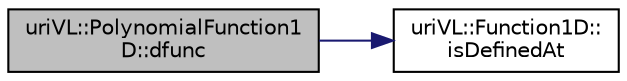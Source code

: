 digraph "uriVL::PolynomialFunction1D::dfunc"
{
  edge [fontname="Helvetica",fontsize="10",labelfontname="Helvetica",labelfontsize="10"];
  node [fontname="Helvetica",fontsize="10",shape=record];
  rankdir="LR";
  Node1 [label="uriVL::PolynomialFunction1\lD::dfunc",height=0.2,width=0.4,color="black", fillcolor="grey75", style="filled", fontcolor="black"];
  Node1 -> Node2 [color="midnightblue",fontsize="10",style="solid",fontname="Helvetica"];
  Node2 [label="uriVL::Function1D::\lisDefinedAt",height=0.2,width=0.4,color="black", fillcolor="white", style="filled",URL="$classuriVL_1_1Function1D.html#a2549e61d96f0afd658ed3e6b2a95efbf",tooltip="Indicates whther a point is within the domain of definition of this function. "];
}
